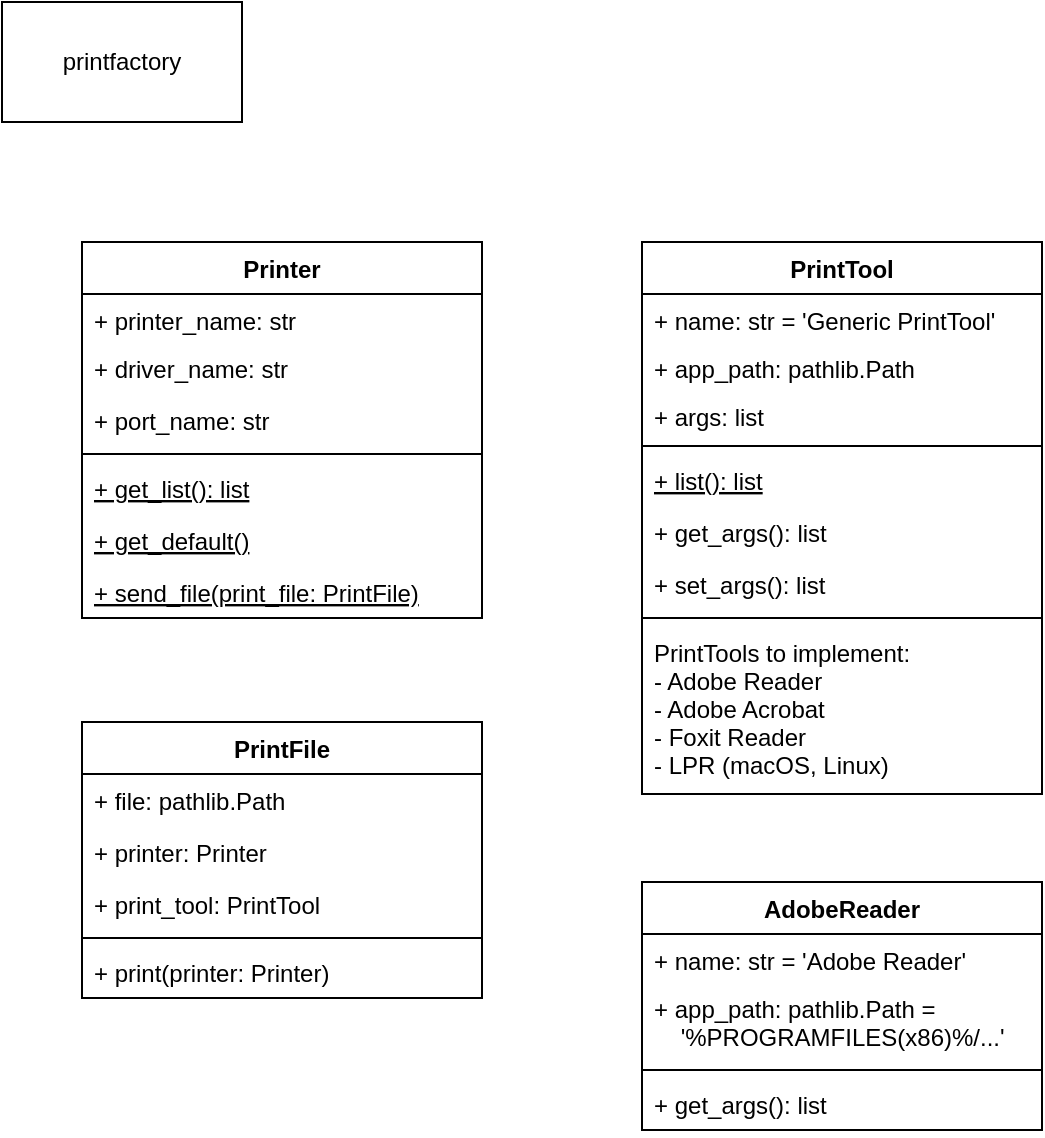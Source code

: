 <mxfile version="14.1.8" type="device"><diagram id="5JRmS1I60uvcFdtSQp9p" name="Seite-1"><mxGraphModel dx="981" dy="567" grid="1" gridSize="10" guides="1" tooltips="1" connect="1" arrows="1" fold="1" page="1" pageScale="1" pageWidth="827" pageHeight="1169" math="0" shadow="0"><root><mxCell id="0"/><mxCell id="1" parent="0"/><mxCell id="8TUSWJuhwqj37vCI7hse-1" value="printfactory" style="rounded=0;whiteSpace=wrap;html=1;" vertex="1" parent="1"><mxGeometry x="40" y="40" width="120" height="60" as="geometry"/></mxCell><mxCell id="8TUSWJuhwqj37vCI7hse-18" value="Printer" style="swimlane;fontStyle=1;align=center;verticalAlign=top;childLayout=stackLayout;horizontal=1;startSize=26;horizontalStack=0;resizeParent=1;resizeParentMax=0;resizeLast=0;collapsible=1;marginBottom=0;" vertex="1" parent="1"><mxGeometry x="80" y="160" width="200" height="188" as="geometry"/></mxCell><mxCell id="8TUSWJuhwqj37vCI7hse-19" value="+ printer_name: str" style="text;strokeColor=none;fillColor=none;align=left;verticalAlign=top;spacingLeft=4;spacingRight=4;overflow=hidden;rotatable=0;points=[[0,0.5],[1,0.5]];portConstraint=eastwest;" vertex="1" parent="8TUSWJuhwqj37vCI7hse-18"><mxGeometry y="26" width="200" height="24" as="geometry"/></mxCell><mxCell id="8TUSWJuhwqj37vCI7hse-32" value="+ driver_name: str" style="text;strokeColor=none;fillColor=none;align=left;verticalAlign=top;spacingLeft=4;spacingRight=4;overflow=hidden;rotatable=0;points=[[0,0.5],[1,0.5]];portConstraint=eastwest;dashed=1;" vertex="1" parent="8TUSWJuhwqj37vCI7hse-18"><mxGeometry y="50" width="200" height="26" as="geometry"/></mxCell><mxCell id="8TUSWJuhwqj37vCI7hse-31" value="+ port_name: str" style="text;strokeColor=none;fillColor=none;align=left;verticalAlign=top;spacingLeft=4;spacingRight=4;overflow=hidden;rotatable=0;points=[[0,0.5],[1,0.5]];portConstraint=eastwest;dashed=1;" vertex="1" parent="8TUSWJuhwqj37vCI7hse-18"><mxGeometry y="76" width="200" height="26" as="geometry"/></mxCell><mxCell id="8TUSWJuhwqj37vCI7hse-20" value="" style="line;strokeWidth=1;fillColor=none;align=left;verticalAlign=middle;spacingTop=-1;spacingLeft=3;spacingRight=3;rotatable=0;labelPosition=right;points=[];portConstraint=eastwest;" vertex="1" parent="8TUSWJuhwqj37vCI7hse-18"><mxGeometry y="102" width="200" height="8" as="geometry"/></mxCell><mxCell id="8TUSWJuhwqj37vCI7hse-39" value="+ get_list(): list" style="text;strokeColor=none;fillColor=none;align=left;verticalAlign=top;spacingLeft=4;spacingRight=4;overflow=hidden;rotatable=0;points=[[0,0.5],[1,0.5]];portConstraint=eastwest;dashed=1;fontStyle=4" vertex="1" parent="8TUSWJuhwqj37vCI7hse-18"><mxGeometry y="110" width="200" height="26" as="geometry"/></mxCell><mxCell id="8TUSWJuhwqj37vCI7hse-92" value="+ get_default()" style="text;strokeColor=none;fillColor=none;align=left;verticalAlign=top;spacingLeft=4;spacingRight=4;overflow=hidden;rotatable=0;points=[[0,0.5],[1,0.5]];portConstraint=eastwest;dashed=1;fontStyle=4" vertex="1" parent="8TUSWJuhwqj37vCI7hse-18"><mxGeometry y="136" width="200" height="26" as="geometry"/></mxCell><mxCell id="8TUSWJuhwqj37vCI7hse-104" value="+ send_file(print_file: PrintFile)" style="text;strokeColor=none;fillColor=none;align=left;verticalAlign=top;spacingLeft=4;spacingRight=4;overflow=hidden;rotatable=0;points=[[0,0.5],[1,0.5]];portConstraint=eastwest;dashed=1;fontStyle=4" vertex="1" parent="8TUSWJuhwqj37vCI7hse-18"><mxGeometry y="162" width="200" height="26" as="geometry"/></mxCell><mxCell id="8TUSWJuhwqj37vCI7hse-46" value="PrintTool" style="swimlane;fontStyle=1;align=center;verticalAlign=top;childLayout=stackLayout;horizontal=1;startSize=26;horizontalStack=0;resizeParent=1;resizeParentMax=0;resizeLast=0;collapsible=1;marginBottom=0;swimlaneLine=1;rounded=0;shadow=0;sketch=0;glass=0;swimlaneFillColor=none;" vertex="1" parent="1"><mxGeometry x="360" y="160" width="200" height="276" as="geometry"/></mxCell><mxCell id="8TUSWJuhwqj37vCI7hse-47" value="+ name: str = 'Generic PrintTool'" style="text;strokeColor=none;fillColor=none;align=left;verticalAlign=top;spacingLeft=4;spacingRight=4;overflow=hidden;rotatable=0;points=[[0,0.5],[1,0.5]];portConstraint=eastwest;" vertex="1" parent="8TUSWJuhwqj37vCI7hse-46"><mxGeometry y="26" width="200" height="24" as="geometry"/></mxCell><mxCell id="8TUSWJuhwqj37vCI7hse-48" value="+ app_path: pathlib.Path" style="text;strokeColor=none;fillColor=none;align=left;verticalAlign=top;spacingLeft=4;spacingRight=4;overflow=hidden;rotatable=0;points=[[0,0.5],[1,0.5]];portConstraint=eastwest;" vertex="1" parent="8TUSWJuhwqj37vCI7hse-46"><mxGeometry y="50" width="200" height="24" as="geometry"/></mxCell><mxCell id="8TUSWJuhwqj37vCI7hse-103" value="+ args: list" style="text;strokeColor=none;fillColor=none;align=left;verticalAlign=top;spacingLeft=4;spacingRight=4;overflow=hidden;rotatable=0;points=[[0,0.5],[1,0.5]];portConstraint=eastwest;" vertex="1" parent="8TUSWJuhwqj37vCI7hse-46"><mxGeometry y="74" width="200" height="24" as="geometry"/></mxCell><mxCell id="8TUSWJuhwqj37vCI7hse-49" value="" style="line;strokeWidth=1;fillColor=none;align=left;verticalAlign=middle;spacingTop=-1;spacingLeft=3;spacingRight=3;rotatable=0;labelPosition=right;points=[];portConstraint=eastwest;" vertex="1" parent="8TUSWJuhwqj37vCI7hse-46"><mxGeometry y="98" width="200" height="8" as="geometry"/></mxCell><mxCell id="8TUSWJuhwqj37vCI7hse-100" value="+ list(): list" style="text;strokeColor=none;fillColor=none;align=left;verticalAlign=top;spacingLeft=4;spacingRight=4;overflow=hidden;rotatable=0;points=[[0,0.5],[1,0.5]];portConstraint=eastwest;fontStyle=4" vertex="1" parent="8TUSWJuhwqj37vCI7hse-46"><mxGeometry y="106" width="200" height="26" as="geometry"/></mxCell><mxCell id="8TUSWJuhwqj37vCI7hse-50" value="+ get_args(): list" style="text;strokeColor=none;fillColor=none;align=left;verticalAlign=top;spacingLeft=4;spacingRight=4;overflow=hidden;rotatable=0;points=[[0,0.5],[1,0.5]];portConstraint=eastwest;" vertex="1" parent="8TUSWJuhwqj37vCI7hse-46"><mxGeometry y="132" width="200" height="26" as="geometry"/></mxCell><mxCell id="8TUSWJuhwqj37vCI7hse-102" value="+ set_args(): list" style="text;strokeColor=none;fillColor=none;align=left;verticalAlign=top;spacingLeft=4;spacingRight=4;overflow=hidden;rotatable=0;points=[[0,0.5],[1,0.5]];portConstraint=eastwest;" vertex="1" parent="8TUSWJuhwqj37vCI7hse-46"><mxGeometry y="158" width="200" height="26" as="geometry"/></mxCell><mxCell id="8TUSWJuhwqj37vCI7hse-79" value="" style="line;strokeWidth=1;fillColor=none;align=left;verticalAlign=middle;spacingTop=-1;spacingLeft=3;spacingRight=3;rotatable=0;labelPosition=right;points=[];portConstraint=eastwest;rounded=0;shadow=0;glass=0;sketch=0;html=0;" vertex="1" parent="8TUSWJuhwqj37vCI7hse-46"><mxGeometry y="184" width="200" height="8" as="geometry"/></mxCell><mxCell id="8TUSWJuhwqj37vCI7hse-82" value="PrintTools to implement:&#10;- Adobe Reader&#10;- Adobe Acrobat&#10;- Foxit Reader&#10;- LPR (macOS, Linux)" style="text;strokeColor=none;fillColor=none;align=left;verticalAlign=top;spacingLeft=4;spacingRight=4;overflow=hidden;rotatable=0;points=[[0,0.5],[1,0.5]];portConstraint=eastwest;rounded=0;shadow=0;glass=0;sketch=0;html=0;" vertex="1" parent="8TUSWJuhwqj37vCI7hse-46"><mxGeometry y="192" width="200" height="84" as="geometry"/></mxCell><mxCell id="8TUSWJuhwqj37vCI7hse-83" value="PrintFile" style="swimlane;fontStyle=1;align=center;verticalAlign=top;childLayout=stackLayout;horizontal=1;startSize=26;horizontalStack=0;resizeParent=1;resizeParentMax=0;resizeLast=0;collapsible=1;marginBottom=0;" vertex="1" parent="1"><mxGeometry x="80" y="400" width="200" height="138" as="geometry"/></mxCell><mxCell id="8TUSWJuhwqj37vCI7hse-85" value="+ file: pathlib.Path" style="text;strokeColor=none;fillColor=none;align=left;verticalAlign=top;spacingLeft=4;spacingRight=4;overflow=hidden;rotatable=0;points=[[0,0.5],[1,0.5]];portConstraint=eastwest;dashed=1;" vertex="1" parent="8TUSWJuhwqj37vCI7hse-83"><mxGeometry y="26" width="200" height="26" as="geometry"/></mxCell><mxCell id="8TUSWJuhwqj37vCI7hse-91" value="+ printer: Printer" style="text;strokeColor=none;fillColor=none;align=left;verticalAlign=top;spacingLeft=4;spacingRight=4;overflow=hidden;rotatable=0;points=[[0,0.5],[1,0.5]];portConstraint=eastwest;dashed=1;" vertex="1" parent="8TUSWJuhwqj37vCI7hse-83"><mxGeometry y="52" width="200" height="26" as="geometry"/></mxCell><mxCell id="8TUSWJuhwqj37vCI7hse-90" value="+ print_tool: PrintTool" style="text;strokeColor=none;fillColor=none;align=left;verticalAlign=top;spacingLeft=4;spacingRight=4;overflow=hidden;rotatable=0;points=[[0,0.5],[1,0.5]];portConstraint=eastwest;dashed=1;" vertex="1" parent="8TUSWJuhwqj37vCI7hse-83"><mxGeometry y="78" width="200" height="26" as="geometry"/></mxCell><mxCell id="8TUSWJuhwqj37vCI7hse-87" value="" style="line;strokeWidth=1;fillColor=none;align=left;verticalAlign=middle;spacingTop=-1;spacingLeft=3;spacingRight=3;rotatable=0;labelPosition=right;points=[];portConstraint=eastwest;" vertex="1" parent="8TUSWJuhwqj37vCI7hse-83"><mxGeometry y="104" width="200" height="8" as="geometry"/></mxCell><mxCell id="8TUSWJuhwqj37vCI7hse-89" value="+ print(printer: Printer)" style="text;strokeColor=none;fillColor=none;align=left;verticalAlign=top;spacingLeft=4;spacingRight=4;overflow=hidden;rotatable=0;points=[[0,0.5],[1,0.5]];portConstraint=eastwest;" vertex="1" parent="8TUSWJuhwqj37vCI7hse-83"><mxGeometry y="112" width="200" height="26" as="geometry"/></mxCell><mxCell id="8TUSWJuhwqj37vCI7hse-93" value="AdobeReader" style="swimlane;fontStyle=1;align=center;verticalAlign=top;childLayout=stackLayout;horizontal=1;startSize=26;horizontalStack=0;resizeParent=1;resizeParentMax=0;resizeLast=0;collapsible=1;marginBottom=0;swimlaneLine=1;rounded=0;shadow=0;sketch=0;glass=0;swimlaneFillColor=none;" vertex="1" parent="1"><mxGeometry x="360" y="480" width="200" height="124" as="geometry"/></mxCell><mxCell id="8TUSWJuhwqj37vCI7hse-94" value="+ name: str = 'Adobe Reader'" style="text;strokeColor=none;fillColor=none;align=left;verticalAlign=top;spacingLeft=4;spacingRight=4;overflow=hidden;rotatable=0;points=[[0,0.5],[1,0.5]];portConstraint=eastwest;" vertex="1" parent="8TUSWJuhwqj37vCI7hse-93"><mxGeometry y="26" width="200" height="24" as="geometry"/></mxCell><mxCell id="8TUSWJuhwqj37vCI7hse-95" value="+ app_path: pathlib.Path = &#10;    '%PROGRAMFILES(x86)%/...'" style="text;strokeColor=none;fillColor=none;align=left;verticalAlign=top;spacingLeft=4;spacingRight=4;overflow=hidden;rotatable=0;points=[[0,0.5],[1,0.5]];portConstraint=eastwest;" vertex="1" parent="8TUSWJuhwqj37vCI7hse-93"><mxGeometry y="50" width="200" height="40" as="geometry"/></mxCell><mxCell id="8TUSWJuhwqj37vCI7hse-96" value="" style="line;strokeWidth=1;fillColor=none;align=left;verticalAlign=middle;spacingTop=-1;spacingLeft=3;spacingRight=3;rotatable=0;labelPosition=right;points=[];portConstraint=eastwest;" vertex="1" parent="8TUSWJuhwqj37vCI7hse-93"><mxGeometry y="90" width="200" height="8" as="geometry"/></mxCell><mxCell id="8TUSWJuhwqj37vCI7hse-97" value="+ get_args(): list" style="text;strokeColor=none;fillColor=none;align=left;verticalAlign=top;spacingLeft=4;spacingRight=4;overflow=hidden;rotatable=0;points=[[0,0.5],[1,0.5]];portConstraint=eastwest;" vertex="1" parent="8TUSWJuhwqj37vCI7hse-93"><mxGeometry y="98" width="200" height="26" as="geometry"/></mxCell></root></mxGraphModel></diagram></mxfile>